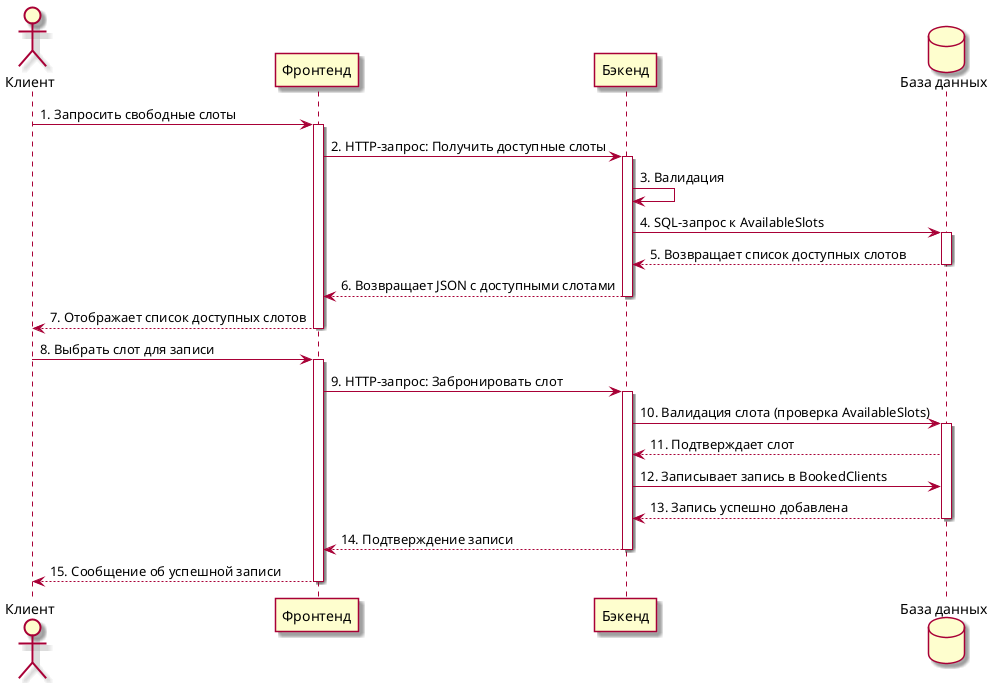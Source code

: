 @startuml

skin rose


actor Клиент as C
participant "Фронтенд" as FE
participant "Бэкенд" as BE
database "База данных" as DB

C -> FE: 1. Запросить свободные слоты
activate FE
FE -> BE: 2. HTTP-запрос: Получить доступные слоты
activate BE
BE -> BE: 3. Валидация
BE -> DB: 4. SQL-запрос к AvailableSlots
activate DB
DB --> BE: 5. Возвращает список доступных слотов
deactivate DB

BE --> FE: 6. Возвращает JSON с доступными слотами
deactivate BE

FE --> C: 7. Отображает список доступных слотов
deactivate FE

C -> FE: 8. Выбрать слот для записи
activate FE
FE -> BE: 9. HTTP-запрос: Забронировать слот
activate BE

BE -> DB: 10. Валидация слота (проверка AvailableSlots)
activate DB
DB --> BE: 11. Подтверждает слот
BE -> DB: 12. Записывает запись в BookedClients

DB --> BE: 13. Запись успешно добавлена
deactivate DB
BE --> FE: 14. Подтверждение записи
deactivate BE

FE --> C: 15. Сообщение об успешной записи
deactivate FE
@enduml